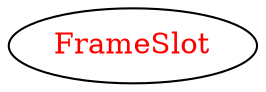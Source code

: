 digraph dependencyGraph {
 concentrate=true;
 ranksep="2.0";
 rankdir="LR"; 
 splines="ortho";
"FrameSlot" [fontcolor="red"];
}